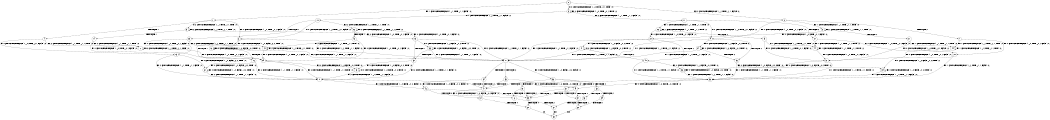 digraph BCG {
size = "7, 10.5";
center = TRUE;
node [shape = circle];
0 [peripheries = 2];
0 -> 1 [label = "EX !1 !ATOMIC_EXCH_BRANCH (1, +1, TRUE, +1, 1, FALSE) !:0:"];
0 -> 2 [label = "EX !2 !ATOMIC_EXCH_BRANCH (1, +1, TRUE, +1, 1, FALSE) !:0:"];
0 -> 3 [label = "EX !0 !ATOMIC_EXCH_BRANCH (1, +0, TRUE, +0, 1, TRUE) !:0:"];
1 -> 4 [label = "TERMINATE !1"];
1 -> 5 [label = "EX !2 !ATOMIC_EXCH_BRANCH (1, +1, TRUE, +1, 1, TRUE) !:0:"];
1 -> 6 [label = "EX !0 !ATOMIC_EXCH_BRANCH (1, +0, TRUE, +0, 1, FALSE) !:0:"];
2 -> 7 [label = "TERMINATE !2"];
2 -> 8 [label = "EX !1 !ATOMIC_EXCH_BRANCH (1, +1, TRUE, +1, 1, TRUE) !:0:"];
2 -> 9 [label = "EX !0 !ATOMIC_EXCH_BRANCH (1, +0, TRUE, +0, 1, FALSE) !:0:"];
3 -> 10 [label = "EX !1 !ATOMIC_EXCH_BRANCH (1, +1, TRUE, +1, 1, FALSE) !:0:"];
3 -> 11 [label = "EX !2 !ATOMIC_EXCH_BRANCH (1, +1, TRUE, +1, 1, FALSE) !:0:"];
3 -> 3 [label = "EX !0 !ATOMIC_EXCH_BRANCH (1, +0, TRUE, +0, 1, TRUE) !:0:"];
4 -> 12 [label = "EX !2 !ATOMIC_EXCH_BRANCH (1, +1, TRUE, +1, 1, TRUE) !:0:"];
4 -> 13 [label = "EX !0 !ATOMIC_EXCH_BRANCH (1, +0, TRUE, +0, 1, FALSE) !:0:"];
5 -> 14 [label = "TERMINATE !1"];
5 -> 15 [label = "EX !0 !ATOMIC_EXCH_BRANCH (1, +0, TRUE, +0, 1, FALSE) !:0:"];
5 -> 5 [label = "EX !2 !ATOMIC_EXCH_BRANCH (1, +1, TRUE, +1, 1, TRUE) !:0:"];
6 -> 16 [label = "TERMINATE !1"];
6 -> 17 [label = "EX !2 !ATOMIC_EXCH_BRANCH (1, +1, TRUE, +1, 1, FALSE) !:0:"];
6 -> 18 [label = "EX !0 !ATOMIC_EXCH_BRANCH (1, +0, FALSE, +0, 2, TRUE) !:0:"];
7 -> 19 [label = "EX !1 !ATOMIC_EXCH_BRANCH (1, +1, TRUE, +1, 1, TRUE) !:0:"];
7 -> 20 [label = "EX !0 !ATOMIC_EXCH_BRANCH (1, +0, TRUE, +0, 1, FALSE) !:0:"];
8 -> 21 [label = "TERMINATE !2"];
8 -> 22 [label = "EX !0 !ATOMIC_EXCH_BRANCH (1, +0, TRUE, +0, 1, FALSE) !:0:"];
8 -> 8 [label = "EX !1 !ATOMIC_EXCH_BRANCH (1, +1, TRUE, +1, 1, TRUE) !:0:"];
9 -> 23 [label = "TERMINATE !2"];
9 -> 17 [label = "EX !1 !ATOMIC_EXCH_BRANCH (1, +1, TRUE, +1, 1, FALSE) !:0:"];
9 -> 24 [label = "EX !0 !ATOMIC_EXCH_BRANCH (1, +0, FALSE, +0, 2, TRUE) !:0:"];
10 -> 25 [label = "TERMINATE !1"];
10 -> 26 [label = "EX !2 !ATOMIC_EXCH_BRANCH (1, +1, TRUE, +1, 1, TRUE) !:0:"];
10 -> 6 [label = "EX !0 !ATOMIC_EXCH_BRANCH (1, +0, TRUE, +0, 1, FALSE) !:0:"];
11 -> 27 [label = "TERMINATE !2"];
11 -> 28 [label = "EX !1 !ATOMIC_EXCH_BRANCH (1, +1, TRUE, +1, 1, TRUE) !:0:"];
11 -> 9 [label = "EX !0 !ATOMIC_EXCH_BRANCH (1, +0, TRUE, +0, 1, FALSE) !:0:"];
12 -> 29 [label = "EX !0 !ATOMIC_EXCH_BRANCH (1, +0, TRUE, +0, 1, FALSE) !:0:"];
12 -> 12 [label = "EX !2 !ATOMIC_EXCH_BRANCH (1, +1, TRUE, +1, 1, TRUE) !:0:"];
13 -> 30 [label = "EX !2 !ATOMIC_EXCH_BRANCH (1, +1, TRUE, +1, 1, FALSE) !:0:"];
13 -> 31 [label = "EX !0 !ATOMIC_EXCH_BRANCH (1, +0, FALSE, +0, 2, TRUE) !:0:"];
14 -> 29 [label = "EX !0 !ATOMIC_EXCH_BRANCH (1, +0, TRUE, +0, 1, FALSE) !:0:"];
14 -> 12 [label = "EX !2 !ATOMIC_EXCH_BRANCH (1, +1, TRUE, +1, 1, TRUE) !:0:"];
15 -> 32 [label = "TERMINATE !1"];
15 -> 17 [label = "EX !2 !ATOMIC_EXCH_BRANCH (1, +1, TRUE, +1, 1, FALSE) !:0:"];
15 -> 33 [label = "EX !0 !ATOMIC_EXCH_BRANCH (1, +0, FALSE, +0, 2, TRUE) !:0:"];
16 -> 30 [label = "EX !2 !ATOMIC_EXCH_BRANCH (1, +1, TRUE, +1, 1, FALSE) !:0:"];
16 -> 31 [label = "EX !0 !ATOMIC_EXCH_BRANCH (1, +0, FALSE, +0, 2, TRUE) !:0:"];
17 -> 34 [label = "TERMINATE !1"];
17 -> 35 [label = "TERMINATE !2"];
17 -> 36 [label = "EX !0 !ATOMIC_EXCH_BRANCH (1, +0, FALSE, +0, 2, FALSE) !:0:"];
18 -> 16 [label = "TERMINATE !1"];
18 -> 17 [label = "EX !2 !ATOMIC_EXCH_BRANCH (1, +1, TRUE, +1, 1, FALSE) !:0:"];
18 -> 18 [label = "EX !0 !ATOMIC_EXCH_BRANCH (1, +0, FALSE, +0, 2, TRUE) !:0:"];
19 -> 37 [label = "EX !0 !ATOMIC_EXCH_BRANCH (1, +0, TRUE, +0, 1, FALSE) !:0:"];
19 -> 19 [label = "EX !1 !ATOMIC_EXCH_BRANCH (1, +1, TRUE, +1, 1, TRUE) !:0:"];
20 -> 38 [label = "EX !1 !ATOMIC_EXCH_BRANCH (1, +1, TRUE, +1, 1, FALSE) !:0:"];
20 -> 39 [label = "EX !0 !ATOMIC_EXCH_BRANCH (1, +0, FALSE, +0, 2, TRUE) !:0:"];
21 -> 37 [label = "EX !0 !ATOMIC_EXCH_BRANCH (1, +0, TRUE, +0, 1, FALSE) !:0:"];
21 -> 19 [label = "EX !1 !ATOMIC_EXCH_BRANCH (1, +1, TRUE, +1, 1, TRUE) !:0:"];
22 -> 40 [label = "TERMINATE !2"];
22 -> 17 [label = "EX !1 !ATOMIC_EXCH_BRANCH (1, +1, TRUE, +1, 1, FALSE) !:0:"];
22 -> 41 [label = "EX !0 !ATOMIC_EXCH_BRANCH (1, +0, FALSE, +0, 2, TRUE) !:0:"];
23 -> 38 [label = "EX !1 !ATOMIC_EXCH_BRANCH (1, +1, TRUE, +1, 1, FALSE) !:0:"];
23 -> 39 [label = "EX !0 !ATOMIC_EXCH_BRANCH (1, +0, FALSE, +0, 2, TRUE) !:0:"];
24 -> 23 [label = "TERMINATE !2"];
24 -> 17 [label = "EX !1 !ATOMIC_EXCH_BRANCH (1, +1, TRUE, +1, 1, FALSE) !:0:"];
24 -> 24 [label = "EX !0 !ATOMIC_EXCH_BRANCH (1, +0, FALSE, +0, 2, TRUE) !:0:"];
25 -> 42 [label = "EX !2 !ATOMIC_EXCH_BRANCH (1, +1, TRUE, +1, 1, TRUE) !:0:"];
25 -> 13 [label = "EX !0 !ATOMIC_EXCH_BRANCH (1, +0, TRUE, +0, 1, FALSE) !:0:"];
26 -> 43 [label = "TERMINATE !1"];
26 -> 26 [label = "EX !2 !ATOMIC_EXCH_BRANCH (1, +1, TRUE, +1, 1, TRUE) !:0:"];
26 -> 15 [label = "EX !0 !ATOMIC_EXCH_BRANCH (1, +0, TRUE, +0, 1, FALSE) !:0:"];
27 -> 44 [label = "EX !1 !ATOMIC_EXCH_BRANCH (1, +1, TRUE, +1, 1, TRUE) !:0:"];
27 -> 20 [label = "EX !0 !ATOMIC_EXCH_BRANCH (1, +0, TRUE, +0, 1, FALSE) !:0:"];
28 -> 45 [label = "TERMINATE !2"];
28 -> 28 [label = "EX !1 !ATOMIC_EXCH_BRANCH (1, +1, TRUE, +1, 1, TRUE) !:0:"];
28 -> 22 [label = "EX !0 !ATOMIC_EXCH_BRANCH (1, +0, TRUE, +0, 1, FALSE) !:0:"];
29 -> 30 [label = "EX !2 !ATOMIC_EXCH_BRANCH (1, +1, TRUE, +1, 1, FALSE) !:0:"];
29 -> 46 [label = "EX !0 !ATOMIC_EXCH_BRANCH (1, +0, FALSE, +0, 2, TRUE) !:0:"];
30 -> 47 [label = "TERMINATE !2"];
30 -> 48 [label = "EX !0 !ATOMIC_EXCH_BRANCH (1, +0, FALSE, +0, 2, FALSE) !:0:"];
31 -> 30 [label = "EX !2 !ATOMIC_EXCH_BRANCH (1, +1, TRUE, +1, 1, FALSE) !:0:"];
31 -> 31 [label = "EX !0 !ATOMIC_EXCH_BRANCH (1, +0, FALSE, +0, 2, TRUE) !:0:"];
32 -> 30 [label = "EX !2 !ATOMIC_EXCH_BRANCH (1, +1, TRUE, +1, 1, FALSE) !:0:"];
32 -> 46 [label = "EX !0 !ATOMIC_EXCH_BRANCH (1, +0, FALSE, +0, 2, TRUE) !:0:"];
33 -> 32 [label = "TERMINATE !1"];
33 -> 17 [label = "EX !2 !ATOMIC_EXCH_BRANCH (1, +1, TRUE, +1, 1, FALSE) !:0:"];
33 -> 33 [label = "EX !0 !ATOMIC_EXCH_BRANCH (1, +0, FALSE, +0, 2, TRUE) !:0:"];
34 -> 47 [label = "TERMINATE !2"];
34 -> 48 [label = "EX !0 !ATOMIC_EXCH_BRANCH (1, +0, FALSE, +0, 2, FALSE) !:0:"];
35 -> 47 [label = "TERMINATE !1"];
35 -> 49 [label = "EX !0 !ATOMIC_EXCH_BRANCH (1, +0, FALSE, +0, 2, FALSE) !:0:"];
36 -> 50 [label = "TERMINATE !1"];
36 -> 51 [label = "TERMINATE !2"];
36 -> 52 [label = "TERMINATE !0"];
37 -> 38 [label = "EX !1 !ATOMIC_EXCH_BRANCH (1, +1, TRUE, +1, 1, FALSE) !:0:"];
37 -> 53 [label = "EX !0 !ATOMIC_EXCH_BRANCH (1, +0, FALSE, +0, 2, TRUE) !:0:"];
38 -> 47 [label = "TERMINATE !1"];
38 -> 49 [label = "EX !0 !ATOMIC_EXCH_BRANCH (1, +0, FALSE, +0, 2, FALSE) !:0:"];
39 -> 38 [label = "EX !1 !ATOMIC_EXCH_BRANCH (1, +1, TRUE, +1, 1, FALSE) !:0:"];
39 -> 39 [label = "EX !0 !ATOMIC_EXCH_BRANCH (1, +0, FALSE, +0, 2, TRUE) !:0:"];
40 -> 38 [label = "EX !1 !ATOMIC_EXCH_BRANCH (1, +1, TRUE, +1, 1, FALSE) !:0:"];
40 -> 53 [label = "EX !0 !ATOMIC_EXCH_BRANCH (1, +0, FALSE, +0, 2, TRUE) !:0:"];
41 -> 40 [label = "TERMINATE !2"];
41 -> 17 [label = "EX !1 !ATOMIC_EXCH_BRANCH (1, +1, TRUE, +1, 1, FALSE) !:0:"];
41 -> 41 [label = "EX !0 !ATOMIC_EXCH_BRANCH (1, +0, FALSE, +0, 2, TRUE) !:0:"];
42 -> 42 [label = "EX !2 !ATOMIC_EXCH_BRANCH (1, +1, TRUE, +1, 1, TRUE) !:0:"];
42 -> 29 [label = "EX !0 !ATOMIC_EXCH_BRANCH (1, +0, TRUE, +0, 1, FALSE) !:0:"];
43 -> 42 [label = "EX !2 !ATOMIC_EXCH_BRANCH (1, +1, TRUE, +1, 1, TRUE) !:0:"];
43 -> 29 [label = "EX !0 !ATOMIC_EXCH_BRANCH (1, +0, TRUE, +0, 1, FALSE) !:0:"];
44 -> 44 [label = "EX !1 !ATOMIC_EXCH_BRANCH (1, +1, TRUE, +1, 1, TRUE) !:0:"];
44 -> 37 [label = "EX !0 !ATOMIC_EXCH_BRANCH (1, +0, TRUE, +0, 1, FALSE) !:0:"];
45 -> 44 [label = "EX !1 !ATOMIC_EXCH_BRANCH (1, +1, TRUE, +1, 1, TRUE) !:0:"];
45 -> 37 [label = "EX !0 !ATOMIC_EXCH_BRANCH (1, +0, TRUE, +0, 1, FALSE) !:0:"];
46 -> 30 [label = "EX !2 !ATOMIC_EXCH_BRANCH (1, +1, TRUE, +1, 1, FALSE) !:0:"];
46 -> 46 [label = "EX !0 !ATOMIC_EXCH_BRANCH (1, +0, FALSE, +0, 2, TRUE) !:0:"];
47 -> 54 [label = "EX !0 !ATOMIC_EXCH_BRANCH (1, +0, FALSE, +0, 2, FALSE) !:0:"];
48 -> 55 [label = "TERMINATE !2"];
48 -> 56 [label = "TERMINATE !0"];
49 -> 55 [label = "TERMINATE !1"];
49 -> 57 [label = "TERMINATE !0"];
50 -> 55 [label = "TERMINATE !2"];
50 -> 56 [label = "TERMINATE !0"];
51 -> 55 [label = "TERMINATE !1"];
51 -> 57 [label = "TERMINATE !0"];
52 -> 58 [label = "TERMINATE !1"];
52 -> 59 [label = "TERMINATE !2"];
53 -> 38 [label = "EX !1 !ATOMIC_EXCH_BRANCH (1, +1, TRUE, +1, 1, FALSE) !:0:"];
53 -> 53 [label = "EX !0 !ATOMIC_EXCH_BRANCH (1, +0, FALSE, +0, 2, TRUE) !:0:"];
54 -> 60 [label = "TERMINATE !0"];
55 -> 60 [label = "TERMINATE !0"];
56 -> 61 [label = "TERMINATE !2"];
57 -> 62 [label = "TERMINATE !1"];
58 -> 61 [label = "TERMINATE !2"];
59 -> 62 [label = "TERMINATE !1"];
60 -> 63 [label = "exit"];
61 -> 63 [label = "exit"];
62 -> 63 [label = "exit"];
}
